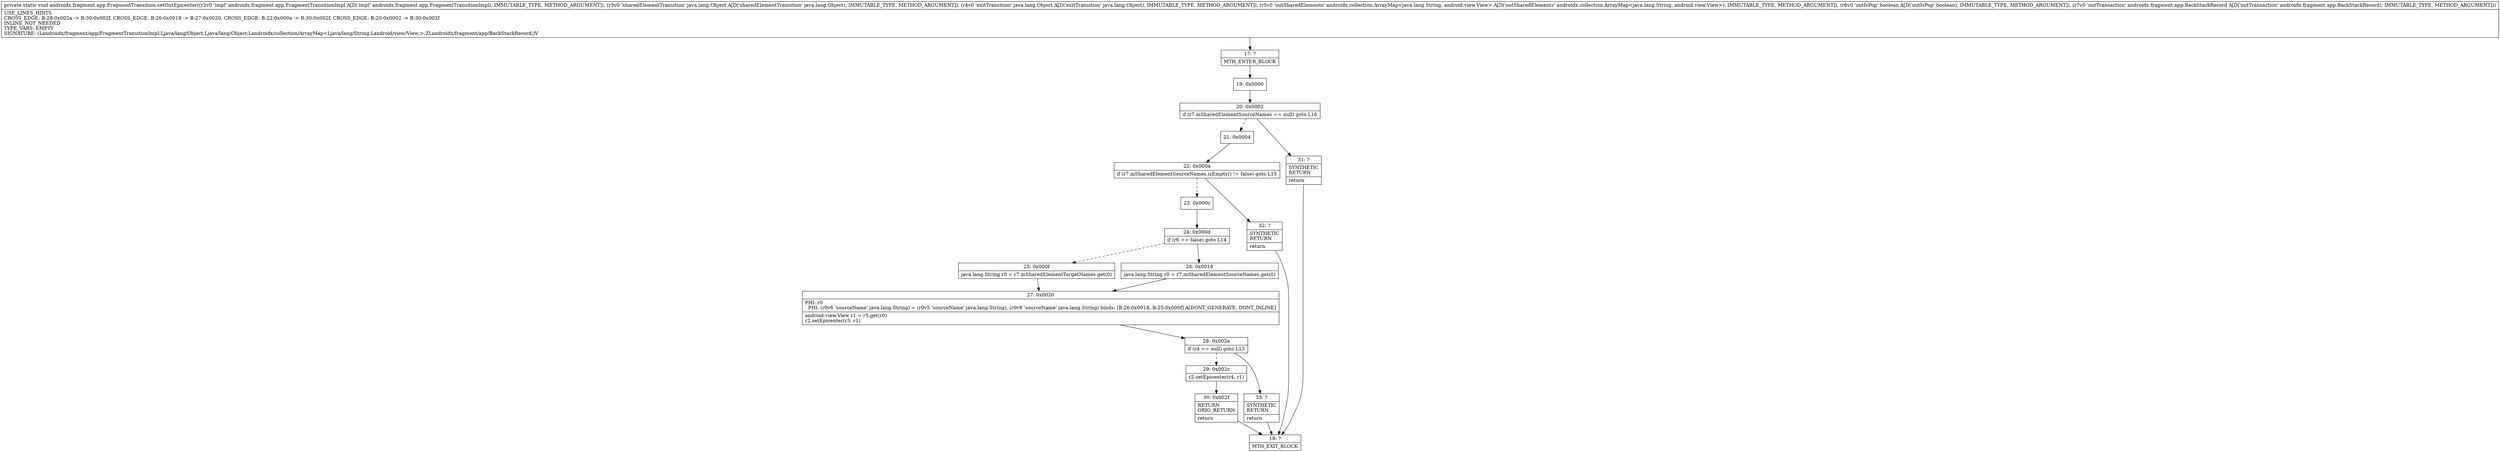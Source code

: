 digraph "CFG forandroidx.fragment.app.FragmentTransition.setOutEpicenter(Landroidx\/fragment\/app\/FragmentTransitionImpl;Ljava\/lang\/Object;Ljava\/lang\/Object;Landroidx\/collection\/ArrayMap;ZLandroidx\/fragment\/app\/BackStackRecord;)V" {
Node_17 [shape=record,label="{17\:\ ?|MTH_ENTER_BLOCK\l}"];
Node_19 [shape=record,label="{19\:\ 0x0000}"];
Node_20 [shape=record,label="{20\:\ 0x0002|if (r7.mSharedElementSourceNames == null) goto L16\l}"];
Node_21 [shape=record,label="{21\:\ 0x0004}"];
Node_22 [shape=record,label="{22\:\ 0x000a|if (r7.mSharedElementSourceNames.isEmpty() != false) goto L15\l}"];
Node_23 [shape=record,label="{23\:\ 0x000c}"];
Node_24 [shape=record,label="{24\:\ 0x000d|if (r6 == false) goto L14\l}"];
Node_25 [shape=record,label="{25\:\ 0x000f|java.lang.String r0 = r7.mSharedElementTargetNames.get(0)\l}"];
Node_27 [shape=record,label="{27\:\ 0x0020|PHI: r0 \l  PHI: (r0v6 'sourceName' java.lang.String) = (r0v5 'sourceName' java.lang.String), (r0v8 'sourceName' java.lang.String) binds: [B:26:0x0018, B:25:0x000f] A[DONT_GENERATE, DONT_INLINE]\l|android.view.View r1 = r5.get(r0)\lr2.setEpicenter(r3, r1)\l}"];
Node_28 [shape=record,label="{28\:\ 0x002a|if (r4 == null) goto L13\l}"];
Node_29 [shape=record,label="{29\:\ 0x002c|r2.setEpicenter(r4, r1)\l}"];
Node_30 [shape=record,label="{30\:\ 0x002f|RETURN\lORIG_RETURN\l|return\l}"];
Node_18 [shape=record,label="{18\:\ ?|MTH_EXIT_BLOCK\l}"];
Node_33 [shape=record,label="{33\:\ ?|SYNTHETIC\lRETURN\l|return\l}"];
Node_26 [shape=record,label="{26\:\ 0x0018|java.lang.String r0 = r7.mSharedElementSourceNames.get(0)\l}"];
Node_32 [shape=record,label="{32\:\ ?|SYNTHETIC\lRETURN\l|return\l}"];
Node_31 [shape=record,label="{31\:\ ?|SYNTHETIC\lRETURN\l|return\l}"];
MethodNode[shape=record,label="{private static void androidx.fragment.app.FragmentTransition.setOutEpicenter((r2v0 'impl' androidx.fragment.app.FragmentTransitionImpl A[D('impl' androidx.fragment.app.FragmentTransitionImpl), IMMUTABLE_TYPE, METHOD_ARGUMENT]), (r3v0 'sharedElementTransition' java.lang.Object A[D('sharedElementTransition' java.lang.Object), IMMUTABLE_TYPE, METHOD_ARGUMENT]), (r4v0 'exitTransition' java.lang.Object A[D('exitTransition' java.lang.Object), IMMUTABLE_TYPE, METHOD_ARGUMENT]), (r5v0 'outSharedElements' androidx.collection.ArrayMap\<java.lang.String, android.view.View\> A[D('outSharedElements' androidx.collection.ArrayMap\<java.lang.String, android.view.View\>), IMMUTABLE_TYPE, METHOD_ARGUMENT]), (r6v0 'outIsPop' boolean A[D('outIsPop' boolean), IMMUTABLE_TYPE, METHOD_ARGUMENT]), (r7v0 'outTransaction' androidx.fragment.app.BackStackRecord A[D('outTransaction' androidx.fragment.app.BackStackRecord), IMMUTABLE_TYPE, METHOD_ARGUMENT]))  | USE_LINES_HINTS\lCROSS_EDGE: B:28:0x002a \-\> B:30:0x002f, CROSS_EDGE: B:26:0x0018 \-\> B:27:0x0020, CROSS_EDGE: B:22:0x000a \-\> B:30:0x002f, CROSS_EDGE: B:20:0x0002 \-\> B:30:0x002f\lINLINE_NOT_NEEDED\lTYPE_VARS: EMPTY\lSIGNATURE: (Landroidx\/fragment\/app\/FragmentTransitionImpl;Ljava\/lang\/Object;Ljava\/lang\/Object;Landroidx\/collection\/ArrayMap\<Ljava\/lang\/String;Landroid\/view\/View;\>;ZLandroidx\/fragment\/app\/BackStackRecord;)V\l}"];
MethodNode -> Node_17;Node_17 -> Node_19;
Node_19 -> Node_20;
Node_20 -> Node_21[style=dashed];
Node_20 -> Node_31;
Node_21 -> Node_22;
Node_22 -> Node_23[style=dashed];
Node_22 -> Node_32;
Node_23 -> Node_24;
Node_24 -> Node_25[style=dashed];
Node_24 -> Node_26;
Node_25 -> Node_27;
Node_27 -> Node_28;
Node_28 -> Node_29[style=dashed];
Node_28 -> Node_33;
Node_29 -> Node_30;
Node_30 -> Node_18;
Node_33 -> Node_18;
Node_26 -> Node_27;
Node_32 -> Node_18;
Node_31 -> Node_18;
}

